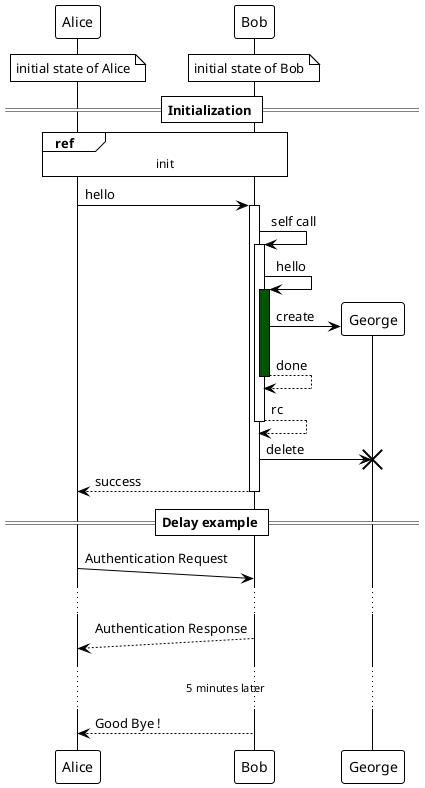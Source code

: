 ' Do not edit
' Theme Gallery
' autogenerated by script
'
@startuml
!theme plain
note over Alice : initial state of Alice
/ note over Bob : initial state of Bob
== Initialization ==
ref over Alice, Bob : init
Alice -> Bob ++ : hello
Bob -> Bob ++ : self call
Bob -> Bob ++  #005500 : hello
Bob -> George ** : create
return done
return rc
Bob -> George !! : delete
return success

== Delay example ==
Alice ->(10) Bob: Authentication Request
...
Bob -->(10) Alice: Authentication Response
...5 minutes later...
Bob --> Alice: Good Bye !
@enduml
